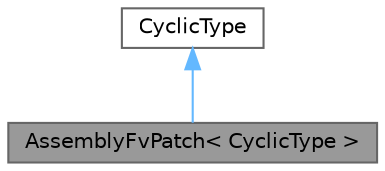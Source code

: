 digraph "AssemblyFvPatch&lt; CyclicType &gt;"
{
 // LATEX_PDF_SIZE
  bgcolor="transparent";
  edge [fontname=Helvetica,fontsize=10,labelfontname=Helvetica,labelfontsize=10];
  node [fontname=Helvetica,fontsize=10,shape=box,height=0.2,width=0.4];
  Node1 [id="Node000001",label="AssemblyFvPatch\< CyclicType \>",height=0.2,width=0.4,color="gray40", fillcolor="grey60", style="filled", fontcolor="black",tooltip="An assembly of lduMatrix that is specific inter-region coupling through mapped patches."];
  Node2 -> Node1 [id="edge1_Node000001_Node000002",dir="back",color="steelblue1",style="solid",tooltip=" "];
  Node2 [id="Node000002",label="CyclicType",height=0.2,width=0.4,color="gray40", fillcolor="white", style="filled",tooltip=" "];
}
